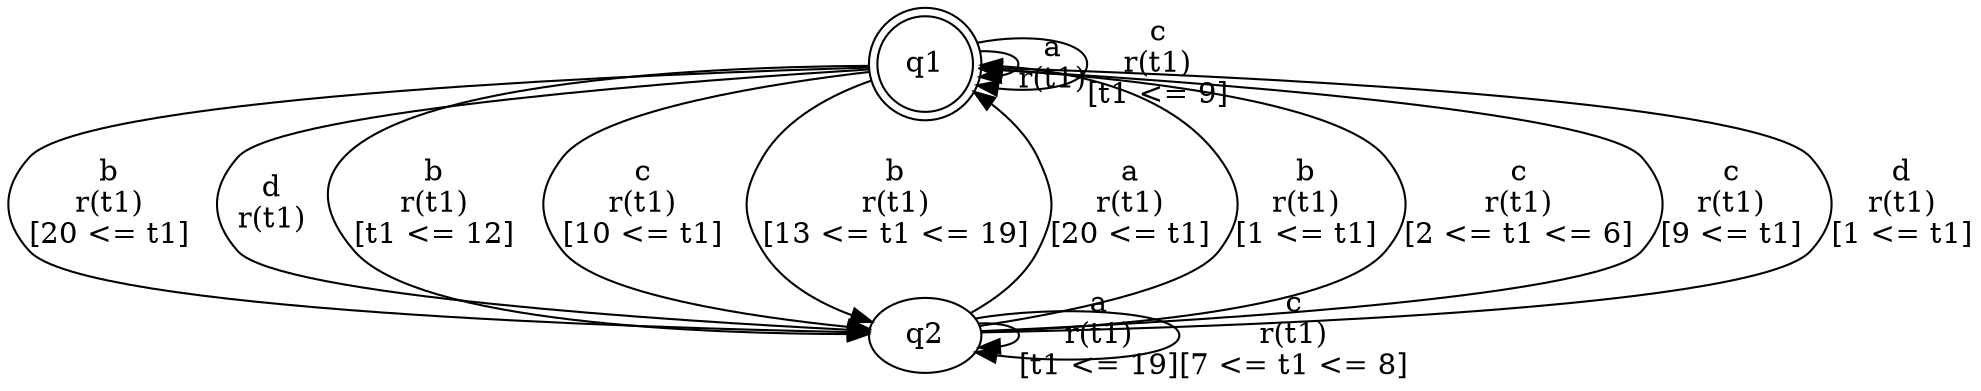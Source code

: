 digraph L {
	qq1[label=q1 shape=doublecircle]
	qq2[label=q2]
	qq1 -> qq2[label="b\nr(t1)\n[20 <= t1]"]
	qq2 -> qq1[label="a\nr(t1)\n[20 <= t1]"]
	qq2 -> qq2[label="a\nr(t1)\n[t1 <= 19]"]
	qq2 -> qq1[label="b\nr(t1)\n[1 <= t1]"]
	qq2 -> qq2[label="c\nr(t1)\n[7 <= t1 <= 8]"]
	qq2 -> qq1[label="c\nr(t1)\n[2 <= t1 <= 6]"]
	qq2 -> qq1[label="c\nr(t1)\n[9 <= t1]"]
	qq2 -> qq1[label="d\nr(t1)\n[1 <= t1]"]
	qq1 -> qq2[label="d\nr(t1)\n"]
	qq1 -> qq2[label="b\nr(t1)\n[t1 <= 12]"]
	qq1 -> qq2[label="c\nr(t1)\n[10 <= t1]"]
	qq1 -> qq1[label="a\nr(t1)\n"]
	qq1 -> qq1[label="c\nr(t1)\n[t1 <= 9]"]
	qq1 -> qq2[label="b\nr(t1)\n[13 <= t1 <= 19]"]
}
